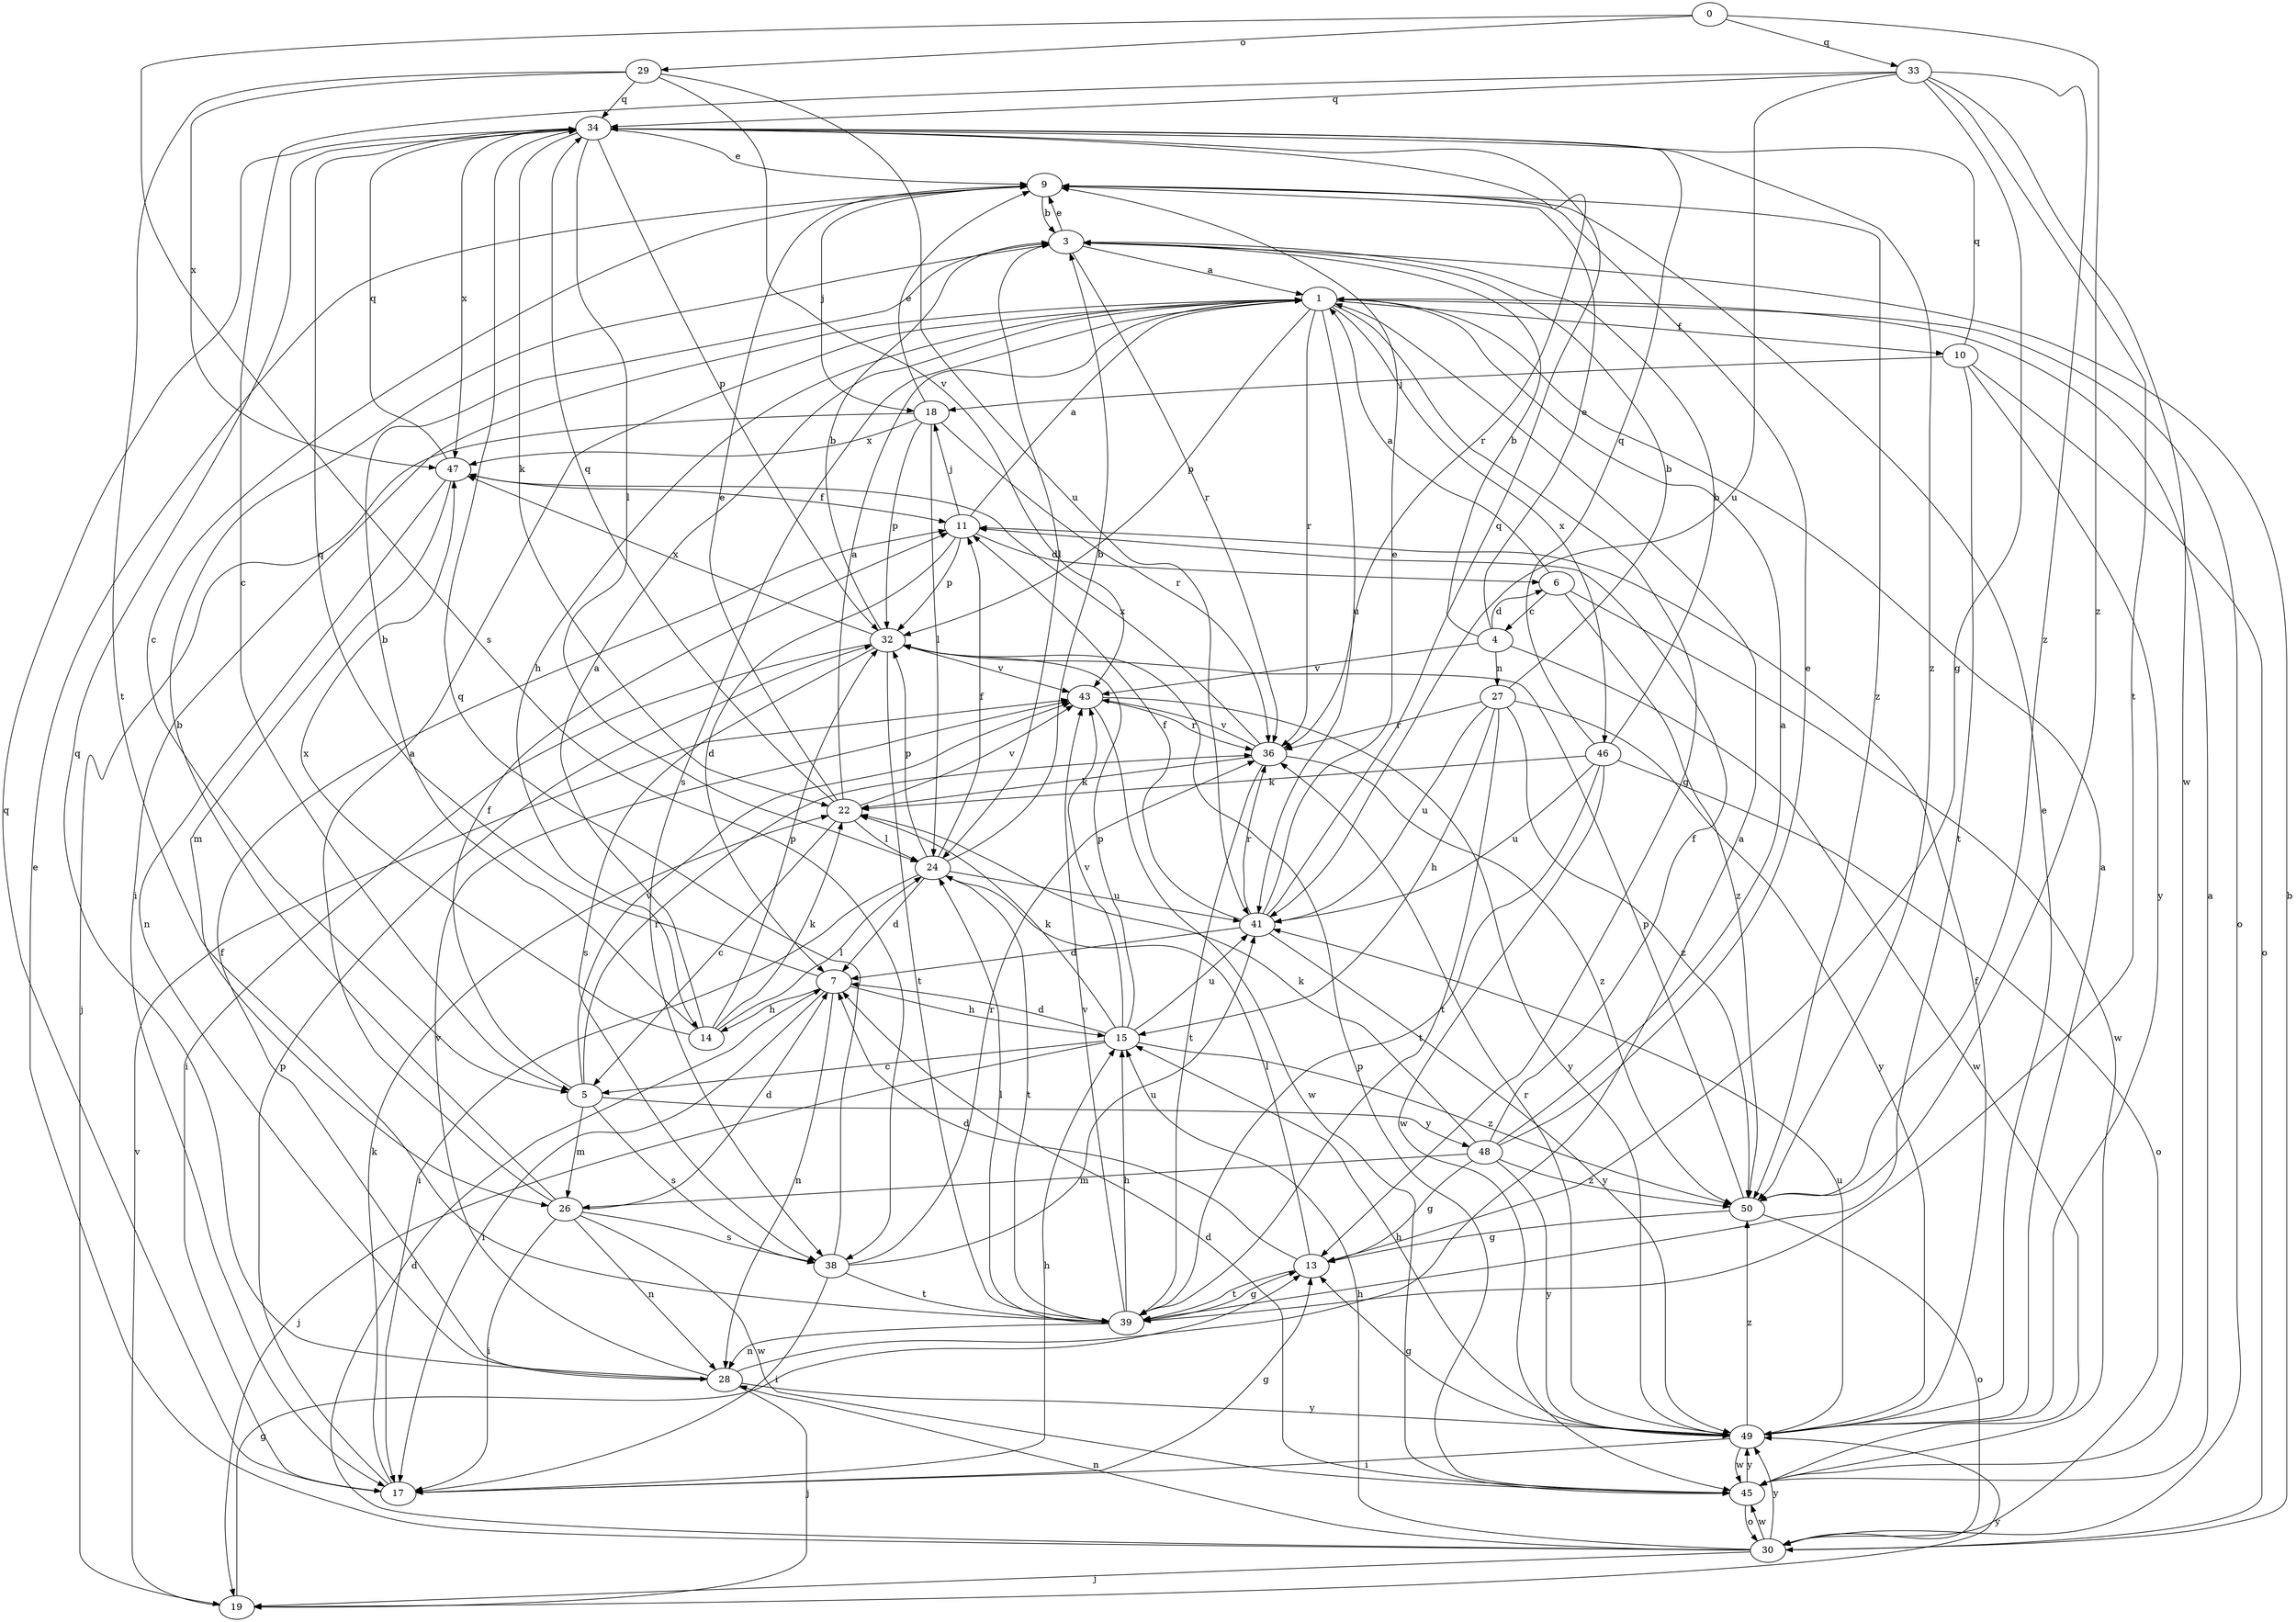 strict digraph  {
0;
1;
3;
4;
5;
6;
7;
9;
10;
11;
13;
14;
15;
17;
18;
19;
22;
24;
26;
27;
28;
29;
30;
32;
33;
34;
36;
38;
39;
41;
43;
45;
46;
47;
48;
49;
50;
0 -> 29  [label=o];
0 -> 33  [label=q];
0 -> 38  [label=s];
0 -> 50  [label=z];
1 -> 10  [label=f];
1 -> 13  [label=g];
1 -> 14  [label=h];
1 -> 17  [label=i];
1 -> 30  [label=o];
1 -> 32  [label=p];
1 -> 36  [label=r];
1 -> 38  [label=s];
1 -> 41  [label=u];
1 -> 46  [label=x];
3 -> 1  [label=a];
3 -> 9  [label=e];
3 -> 24  [label=l];
3 -> 36  [label=r];
4 -> 3  [label=b];
4 -> 6  [label=d];
4 -> 9  [label=e];
4 -> 27  [label=n];
4 -> 43  [label=v];
4 -> 45  [label=w];
5 -> 11  [label=f];
5 -> 26  [label=m];
5 -> 36  [label=r];
5 -> 38  [label=s];
5 -> 43  [label=v];
5 -> 48  [label=y];
6 -> 1  [label=a];
6 -> 4  [label=c];
6 -> 45  [label=w];
6 -> 50  [label=z];
7 -> 14  [label=h];
7 -> 15  [label=h];
7 -> 17  [label=i];
7 -> 28  [label=n];
7 -> 34  [label=q];
9 -> 3  [label=b];
9 -> 5  [label=c];
9 -> 18  [label=j];
9 -> 50  [label=z];
10 -> 18  [label=j];
10 -> 30  [label=o];
10 -> 34  [label=q];
10 -> 39  [label=t];
10 -> 49  [label=y];
11 -> 1  [label=a];
11 -> 6  [label=d];
11 -> 7  [label=d];
11 -> 18  [label=j];
11 -> 32  [label=p];
13 -> 7  [label=d];
13 -> 24  [label=l];
13 -> 39  [label=t];
14 -> 1  [label=a];
14 -> 3  [label=b];
14 -> 22  [label=k];
14 -> 24  [label=l];
14 -> 32  [label=p];
14 -> 47  [label=x];
15 -> 5  [label=c];
15 -> 7  [label=d];
15 -> 19  [label=j];
15 -> 22  [label=k];
15 -> 32  [label=p];
15 -> 41  [label=u];
15 -> 43  [label=v];
15 -> 50  [label=z];
17 -> 13  [label=g];
17 -> 15  [label=h];
17 -> 22  [label=k];
17 -> 32  [label=p];
17 -> 34  [label=q];
18 -> 9  [label=e];
18 -> 19  [label=j];
18 -> 24  [label=l];
18 -> 32  [label=p];
18 -> 36  [label=r];
18 -> 47  [label=x];
19 -> 13  [label=g];
19 -> 43  [label=v];
19 -> 49  [label=y];
22 -> 1  [label=a];
22 -> 5  [label=c];
22 -> 9  [label=e];
22 -> 24  [label=l];
22 -> 34  [label=q];
22 -> 43  [label=v];
24 -> 3  [label=b];
24 -> 7  [label=d];
24 -> 11  [label=f];
24 -> 17  [label=i];
24 -> 32  [label=p];
24 -> 39  [label=t];
24 -> 41  [label=u];
26 -> 1  [label=a];
26 -> 3  [label=b];
26 -> 7  [label=d];
26 -> 17  [label=i];
26 -> 28  [label=n];
26 -> 38  [label=s];
26 -> 45  [label=w];
27 -> 3  [label=b];
27 -> 15  [label=h];
27 -> 36  [label=r];
27 -> 39  [label=t];
27 -> 41  [label=u];
27 -> 49  [label=y];
27 -> 50  [label=z];
28 -> 1  [label=a];
28 -> 11  [label=f];
28 -> 19  [label=j];
28 -> 34  [label=q];
28 -> 43  [label=v];
28 -> 49  [label=y];
29 -> 34  [label=q];
29 -> 39  [label=t];
29 -> 41  [label=u];
29 -> 43  [label=v];
29 -> 47  [label=x];
30 -> 3  [label=b];
30 -> 7  [label=d];
30 -> 9  [label=e];
30 -> 15  [label=h];
30 -> 19  [label=j];
30 -> 28  [label=n];
30 -> 45  [label=w];
30 -> 49  [label=y];
32 -> 3  [label=b];
32 -> 17  [label=i];
32 -> 38  [label=s];
32 -> 39  [label=t];
32 -> 43  [label=v];
32 -> 47  [label=x];
33 -> 5  [label=c];
33 -> 13  [label=g];
33 -> 34  [label=q];
33 -> 39  [label=t];
33 -> 41  [label=u];
33 -> 45  [label=w];
33 -> 50  [label=z];
34 -> 9  [label=e];
34 -> 22  [label=k];
34 -> 24  [label=l];
34 -> 32  [label=p];
34 -> 36  [label=r];
34 -> 47  [label=x];
34 -> 50  [label=z];
36 -> 22  [label=k];
36 -> 39  [label=t];
36 -> 43  [label=v];
36 -> 47  [label=x];
36 -> 50  [label=z];
38 -> 17  [label=i];
38 -> 34  [label=q];
38 -> 36  [label=r];
38 -> 39  [label=t];
38 -> 41  [label=u];
39 -> 13  [label=g];
39 -> 15  [label=h];
39 -> 24  [label=l];
39 -> 28  [label=n];
39 -> 43  [label=v];
41 -> 7  [label=d];
41 -> 9  [label=e];
41 -> 11  [label=f];
41 -> 34  [label=q];
41 -> 36  [label=r];
41 -> 49  [label=y];
43 -> 36  [label=r];
43 -> 45  [label=w];
43 -> 49  [label=y];
45 -> 1  [label=a];
45 -> 7  [label=d];
45 -> 30  [label=o];
45 -> 32  [label=p];
45 -> 49  [label=y];
46 -> 3  [label=b];
46 -> 22  [label=k];
46 -> 30  [label=o];
46 -> 34  [label=q];
46 -> 39  [label=t];
46 -> 41  [label=u];
46 -> 45  [label=w];
47 -> 11  [label=f];
47 -> 26  [label=m];
47 -> 28  [label=n];
47 -> 34  [label=q];
48 -> 1  [label=a];
48 -> 9  [label=e];
48 -> 11  [label=f];
48 -> 13  [label=g];
48 -> 22  [label=k];
48 -> 26  [label=m];
48 -> 49  [label=y];
48 -> 50  [label=z];
49 -> 1  [label=a];
49 -> 9  [label=e];
49 -> 11  [label=f];
49 -> 13  [label=g];
49 -> 15  [label=h];
49 -> 17  [label=i];
49 -> 36  [label=r];
49 -> 41  [label=u];
49 -> 45  [label=w];
49 -> 50  [label=z];
50 -> 13  [label=g];
50 -> 30  [label=o];
50 -> 32  [label=p];
}
